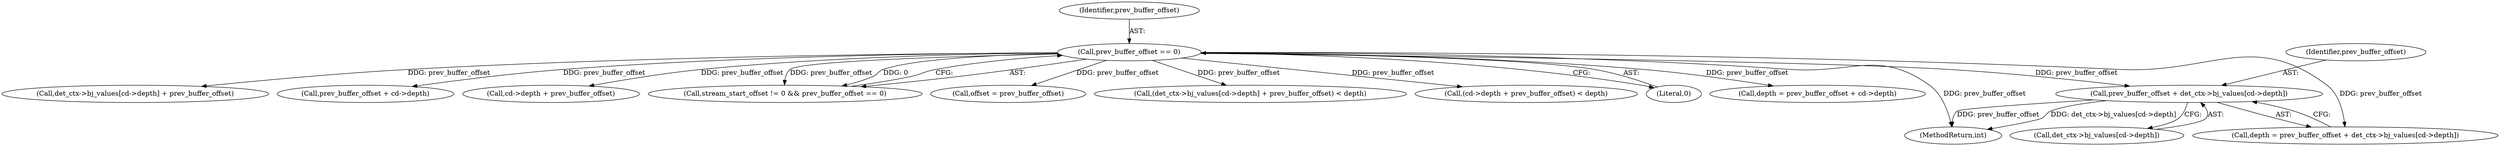 digraph "0_suricata_47afc577ff763150f9b47f10331f5ef9eb847a57@array" {
"1000432" [label="(Call,prev_buffer_offset + det_ctx->bj_values[cd->depth])"];
"1000385" [label="(Call,prev_buffer_offset == 0)"];
"1000419" [label="(Call,det_ctx->bj_values[cd->depth] + prev_buffer_offset)"];
"1000461" [label="(Call,prev_buffer_offset + cd->depth)"];
"1000452" [label="(Call,cd->depth + prev_buffer_offset)"];
"1000434" [label="(Call,det_ctx->bj_values[cd->depth])"];
"1000432" [label="(Call,prev_buffer_offset + det_ctx->bj_values[cd->depth])"];
"1000430" [label="(Call,depth = prev_buffer_offset + det_ctx->bj_values[cd->depth])"];
"1000386" [label="(Identifier,prev_buffer_offset)"];
"1000433" [label="(Identifier,prev_buffer_offset)"];
"1000381" [label="(Call,stream_start_offset != 0 && prev_buffer_offset == 0)"];
"1000255" [label="(Call,offset = prev_buffer_offset)"];
"1000418" [label="(Call,(det_ctx->bj_values[cd->depth] + prev_buffer_offset) < depth)"];
"1000451" [label="(Call,(cd->depth + prev_buffer_offset) < depth)"];
"1000385" [label="(Call,prev_buffer_offset == 0)"];
"1000387" [label="(Literal,0)"];
"1000459" [label="(Call,depth = prev_buffer_offset + cd->depth)"];
"1001577" [label="(MethodReturn,int)"];
"1000432" -> "1000430"  [label="AST: "];
"1000432" -> "1000434"  [label="CFG: "];
"1000433" -> "1000432"  [label="AST: "];
"1000434" -> "1000432"  [label="AST: "];
"1000430" -> "1000432"  [label="CFG: "];
"1000432" -> "1001577"  [label="DDG: det_ctx->bj_values[cd->depth]"];
"1000432" -> "1001577"  [label="DDG: prev_buffer_offset"];
"1000385" -> "1000432"  [label="DDG: prev_buffer_offset"];
"1000385" -> "1000381"  [label="AST: "];
"1000385" -> "1000387"  [label="CFG: "];
"1000386" -> "1000385"  [label="AST: "];
"1000387" -> "1000385"  [label="AST: "];
"1000381" -> "1000385"  [label="CFG: "];
"1000385" -> "1001577"  [label="DDG: prev_buffer_offset"];
"1000385" -> "1000255"  [label="DDG: prev_buffer_offset"];
"1000385" -> "1000381"  [label="DDG: prev_buffer_offset"];
"1000385" -> "1000381"  [label="DDG: 0"];
"1000385" -> "1000418"  [label="DDG: prev_buffer_offset"];
"1000385" -> "1000419"  [label="DDG: prev_buffer_offset"];
"1000385" -> "1000430"  [label="DDG: prev_buffer_offset"];
"1000385" -> "1000451"  [label="DDG: prev_buffer_offset"];
"1000385" -> "1000452"  [label="DDG: prev_buffer_offset"];
"1000385" -> "1000459"  [label="DDG: prev_buffer_offset"];
"1000385" -> "1000461"  [label="DDG: prev_buffer_offset"];
}
